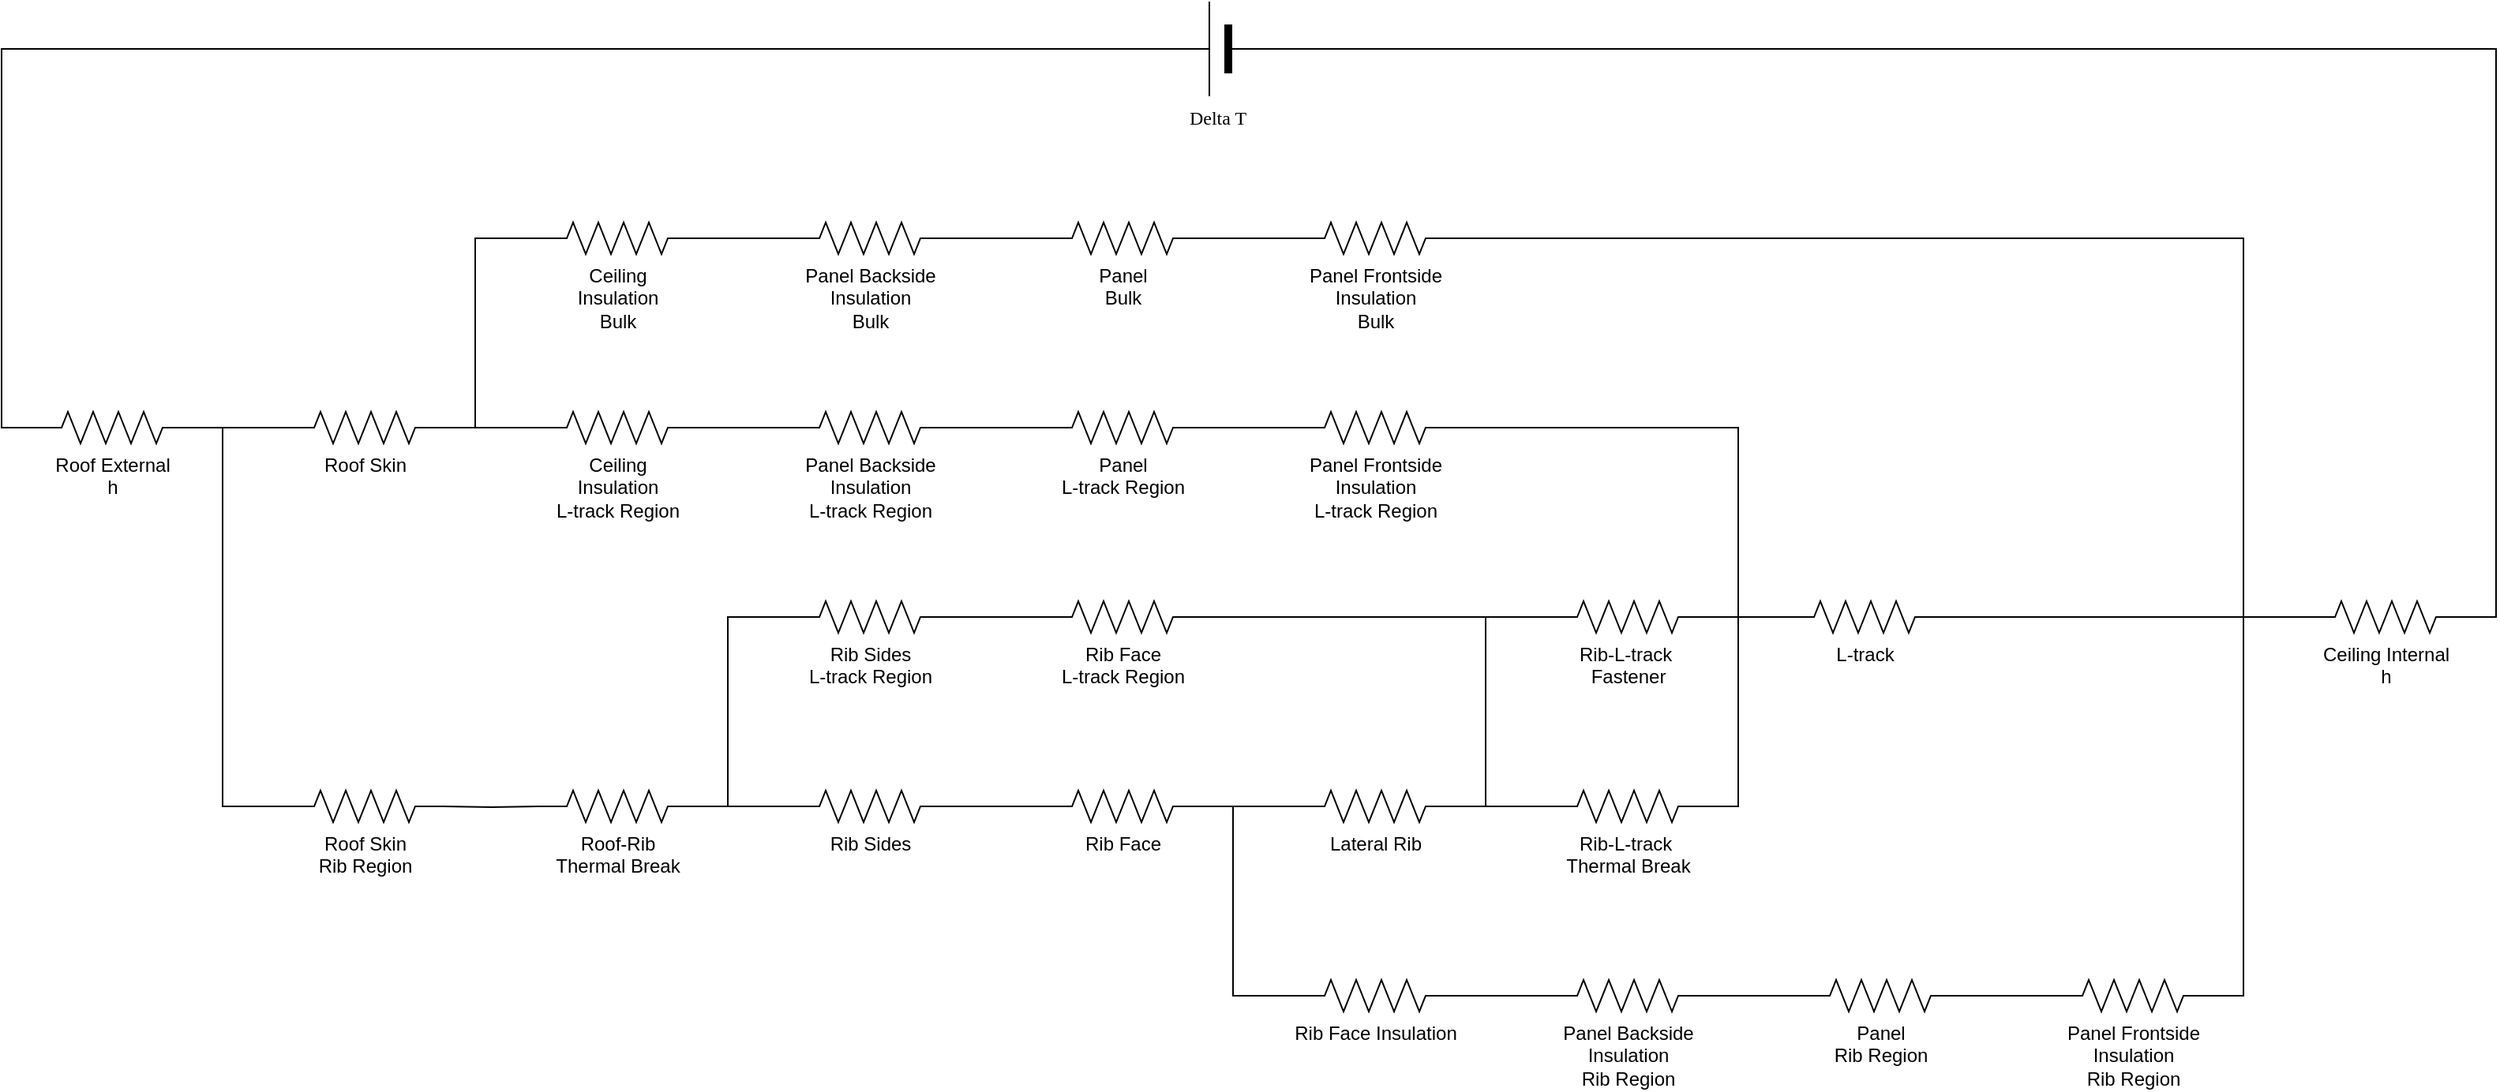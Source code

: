 <mxfile version="13.7.9" type="device"><diagram name="Page-1" id="7e0a89b8-554c-2b80-1dc8-d5c74ca68de4"><mxGraphModel dx="2206" dy="1788" grid="1" gridSize="10" guides="1" tooltips="1" connect="1" arrows="1" fold="1" page="1" pageScale="1" pageWidth="1100" pageHeight="850" background="#ffffff" math="1" shadow="0"><root><mxCell id="0"/><mxCell id="1" parent="0"/><mxCell id="11H4GEUUZ_YDvVWYfFWw-13" style="edgeStyle=orthogonalEdgeStyle;rounded=0;orthogonalLoop=1;jettySize=auto;html=1;exitX=1;exitY=0.5;exitDx=0;exitDy=0;exitPerimeter=0;entryX=0;entryY=0.5;entryDx=0;entryDy=0;entryPerimeter=0;endArrow=none;endFill=0;" parent="1" source="1cb643a89b7d889d-7" target="11H4GEUUZ_YDvVWYfFWw-5" edge="1"><mxGeometry relative="1" as="geometry"/></mxCell><mxCell id="1cb643a89b7d889d-7" value="Delta T" style="verticalLabelPosition=bottom;shadow=0;dashed=0;align=center;fillColor=#000000;html=1;verticalAlign=top;strokeWidth=1;shape=mxgraph.electrical.miscellaneous.monocell_battery;rounded=1;comic=0;labelBackgroundColor=none;fontFamily=Verdana;fontSize=12;flipH=1;rotation=0;" parent="1" vertex="1"><mxGeometry x="580" y="-150" width="100" height="60" as="geometry"/></mxCell><mxCell id="XWPMpLtZKs2TKqJfHDc6-51" style="edgeStyle=orthogonalEdgeStyle;rounded=0;orthogonalLoop=1;jettySize=auto;html=1;exitX=1;exitY=0.5;exitDx=0;exitDy=0;exitPerimeter=0;entryX=0;entryY=0.5;entryDx=0;entryDy=0;entryPerimeter=0;endArrow=none;endFill=0;" parent="1" source="XWPMpLtZKs2TKqJfHDc6-4" target="XWPMpLtZKs2TKqJfHDc6-12" edge="1"><mxGeometry relative="1" as="geometry"/></mxCell><mxCell id="XWPMpLtZKs2TKqJfHDc6-4" value="Ceiling&lt;br&gt;Insulation&lt;br&gt;Bulk" style="pointerEvents=1;verticalLabelPosition=bottom;shadow=0;dashed=0;align=center;html=1;verticalAlign=top;shape=mxgraph.electrical.resistors.resistor_2;rotation=0;" parent="1" vertex="1"><mxGeometry x="200" y="-10" width="100" height="20" as="geometry"/></mxCell><mxCell id="XWPMpLtZKs2TKqJfHDc6-40" style="edgeStyle=orthogonalEdgeStyle;rounded=0;orthogonalLoop=1;jettySize=auto;html=1;exitX=1;exitY=0.5;exitDx=0;exitDy=0;exitPerimeter=0;entryX=0;entryY=0.5;entryDx=0;entryDy=0;entryPerimeter=0;endArrow=none;endFill=0;" parent="1" source="XWPMpLtZKs2TKqJfHDc6-5" target="XWPMpLtZKs2TKqJfHDc6-38" edge="1"><mxGeometry relative="1" as="geometry"><Array as="points"><mxPoint x="320" y="360"/><mxPoint x="320" y="240"/></Array></mxGeometry></mxCell><mxCell id="XWPMpLtZKs2TKqJfHDc6-55" style="edgeStyle=orthogonalEdgeStyle;rounded=0;orthogonalLoop=1;jettySize=auto;html=1;exitX=1;exitY=0.5;exitDx=0;exitDy=0;exitPerimeter=0;entryX=0;entryY=0.5;entryDx=0;entryDy=0;entryPerimeter=0;endArrow=none;endFill=0;" parent="1" source="XWPMpLtZKs2TKqJfHDc6-5" target="XWPMpLtZKs2TKqJfHDc6-6" edge="1"><mxGeometry relative="1" as="geometry"/></mxCell><mxCell id="XWPMpLtZKs2TKqJfHDc6-5" value="Roof-Rib &lt;br&gt;Thermal Break" style="pointerEvents=1;verticalLabelPosition=bottom;shadow=0;dashed=0;align=center;html=1;verticalAlign=top;shape=mxgraph.electrical.resistors.resistor_2;rotation=0;" parent="1" vertex="1"><mxGeometry x="200" y="350" width="100" height="20" as="geometry"/></mxCell><mxCell id="XWPMpLtZKs2TKqJfHDc6-56" style="edgeStyle=orthogonalEdgeStyle;rounded=0;orthogonalLoop=1;jettySize=auto;html=1;exitX=1;exitY=0.5;exitDx=0;exitDy=0;exitPerimeter=0;entryX=0;entryY=0.5;entryDx=0;entryDy=0;entryPerimeter=0;endArrow=none;endFill=0;" parent="1" source="XWPMpLtZKs2TKqJfHDc6-6" target="XWPMpLtZKs2TKqJfHDc6-7" edge="1"><mxGeometry relative="1" as="geometry"/></mxCell><mxCell id="XWPMpLtZKs2TKqJfHDc6-6" value="Rib Sides" style="pointerEvents=1;verticalLabelPosition=bottom;shadow=0;dashed=0;align=center;html=1;verticalAlign=top;shape=mxgraph.electrical.resistors.resistor_2;rotation=0;" parent="1" vertex="1"><mxGeometry x="360" y="350" width="100" height="20" as="geometry"/></mxCell><mxCell id="XWPMpLtZKs2TKqJfHDc6-29" style="edgeStyle=orthogonalEdgeStyle;rounded=0;orthogonalLoop=1;jettySize=auto;html=1;exitX=1;exitY=0.5;exitDx=0;exitDy=0;exitPerimeter=0;entryX=0;entryY=0.5;entryDx=0;entryDy=0;entryPerimeter=0;endArrow=none;endFill=0;" parent="1" source="XWPMpLtZKs2TKqJfHDc6-7" target="XWPMpLtZKs2TKqJfHDc6-24" edge="1"><mxGeometry relative="1" as="geometry"/></mxCell><mxCell id="XWPMpLtZKs2TKqJfHDc6-30" style="edgeStyle=orthogonalEdgeStyle;rounded=0;orthogonalLoop=1;jettySize=auto;html=1;exitX=1;exitY=0.5;exitDx=0;exitDy=0;exitPerimeter=0;entryX=0;entryY=0.5;entryDx=0;entryDy=0;entryPerimeter=0;endArrow=none;endFill=0;" parent="1" source="XWPMpLtZKs2TKqJfHDc6-7" target="XWPMpLtZKs2TKqJfHDc6-8" edge="1"><mxGeometry relative="1" as="geometry"><Array as="points"><mxPoint x="640" y="360"/><mxPoint x="640" y="480"/></Array></mxGeometry></mxCell><mxCell id="XWPMpLtZKs2TKqJfHDc6-7" value="Rib Face" style="pointerEvents=1;verticalLabelPosition=bottom;shadow=0;dashed=0;align=center;html=1;verticalAlign=top;shape=mxgraph.electrical.resistors.resistor_2;rotation=0;" parent="1" vertex="1"><mxGeometry x="520" y="350" width="100" height="20" as="geometry"/></mxCell><mxCell id="XWPMpLtZKs2TKqJfHDc6-28" style="edgeStyle=orthogonalEdgeStyle;rounded=0;orthogonalLoop=1;jettySize=auto;html=1;exitX=1;exitY=0.5;exitDx=0;exitDy=0;exitPerimeter=0;entryX=0;entryY=0.5;entryDx=0;entryDy=0;entryPerimeter=0;endArrow=none;endFill=0;" parent="1" source="XWPMpLtZKs2TKqJfHDc6-8" target="XWPMpLtZKs2TKqJfHDc6-21" edge="1"><mxGeometry relative="1" as="geometry"><Array as="points"><mxPoint x="790" y="480"/><mxPoint x="790" y="480"/></Array></mxGeometry></mxCell><mxCell id="XWPMpLtZKs2TKqJfHDc6-8" value="Rib Face Insulation" style="pointerEvents=1;verticalLabelPosition=bottom;shadow=0;dashed=0;align=center;html=1;verticalAlign=top;shape=mxgraph.electrical.resistors.resistor_2;rotation=0;" parent="1" vertex="1"><mxGeometry x="680" y="470" width="100" height="20" as="geometry"/></mxCell><mxCell id="XWPMpLtZKs2TKqJfHDc6-25" style="edgeStyle=orthogonalEdgeStyle;rounded=0;orthogonalLoop=1;jettySize=auto;html=1;exitX=1;exitY=0.5;exitDx=0;exitDy=0;exitPerimeter=0;entryX=0;entryY=0.5;entryDx=0;entryDy=0;entryPerimeter=0;endArrow=none;endFill=0;" parent="1" source="XWPMpLtZKs2TKqJfHDc6-9" target="XWPMpLtZKs2TKqJfHDc6-11" edge="1"><mxGeometry relative="1" as="geometry"><Array as="points"><mxPoint x="960" y="360"/><mxPoint x="960" y="240"/></Array></mxGeometry></mxCell><mxCell id="XWPMpLtZKs2TKqJfHDc6-9" value="Rib-L-track&amp;nbsp;&lt;br&gt;Thermal Break" style="pointerEvents=1;verticalLabelPosition=bottom;shadow=0;dashed=0;align=center;html=1;verticalAlign=top;shape=mxgraph.electrical.resistors.resistor_2;rotation=0;" parent="1" vertex="1"><mxGeometry x="840" y="350" width="100" height="20" as="geometry"/></mxCell><mxCell id="XWPMpLtZKs2TKqJfHDc6-35" style="edgeStyle=orthogonalEdgeStyle;rounded=0;orthogonalLoop=1;jettySize=auto;html=1;exitX=1;exitY=0.5;exitDx=0;exitDy=0;exitPerimeter=0;entryX=0;entryY=0.5;entryDx=0;entryDy=0;entryPerimeter=0;endArrow=none;endFill=0;" parent="1" source="XWPMpLtZKs2TKqJfHDc6-10" target="XWPMpLtZKs2TKqJfHDc6-11" edge="1"><mxGeometry relative="1" as="geometry"/></mxCell><mxCell id="XWPMpLtZKs2TKqJfHDc6-10" value="Rib-L-track&amp;nbsp;&lt;br&gt;Fastener" style="pointerEvents=1;verticalLabelPosition=bottom;shadow=0;dashed=0;align=center;html=1;verticalAlign=top;shape=mxgraph.electrical.resistors.resistor_2;rotation=0;" parent="1" vertex="1"><mxGeometry x="840" y="230" width="100" height="20" as="geometry"/></mxCell><mxCell id="11H4GEUUZ_YDvVWYfFWw-9" style="edgeStyle=orthogonalEdgeStyle;rounded=0;orthogonalLoop=1;jettySize=auto;html=1;exitX=1;exitY=0.5;exitDx=0;exitDy=0;exitPerimeter=0;entryX=0;entryY=0.5;entryDx=0;entryDy=0;entryPerimeter=0;endArrow=none;endFill=0;" parent="1" source="XWPMpLtZKs2TKqJfHDc6-11" target="11H4GEUUZ_YDvVWYfFWw-8" edge="1"><mxGeometry relative="1" as="geometry"/></mxCell><mxCell id="XWPMpLtZKs2TKqJfHDc6-11" value="L-track" style="pointerEvents=1;verticalLabelPosition=bottom;shadow=0;dashed=0;align=center;html=1;verticalAlign=top;shape=mxgraph.electrical.resistors.resistor_2;rotation=0;" parent="1" vertex="1"><mxGeometry x="990" y="230" width="100" height="20" as="geometry"/></mxCell><mxCell id="XWPMpLtZKs2TKqJfHDc6-52" style="edgeStyle=orthogonalEdgeStyle;rounded=0;orthogonalLoop=1;jettySize=auto;html=1;exitX=1;exitY=0.5;exitDx=0;exitDy=0;exitPerimeter=0;entryX=0;entryY=0.5;entryDx=0;entryDy=0;entryPerimeter=0;endArrow=none;endFill=0;" parent="1" source="XWPMpLtZKs2TKqJfHDc6-12" target="XWPMpLtZKs2TKqJfHDc6-13" edge="1"><mxGeometry relative="1" as="geometry"/></mxCell><mxCell id="XWPMpLtZKs2TKqJfHDc6-12" value="Panel Backside&lt;br&gt;Insulation&lt;br&gt;Bulk" style="pointerEvents=1;verticalLabelPosition=bottom;shadow=0;dashed=0;align=center;html=1;verticalAlign=top;shape=mxgraph.electrical.resistors.resistor_2;rotation=0;" parent="1" vertex="1"><mxGeometry x="360" y="-10" width="100" height="20" as="geometry"/></mxCell><mxCell id="XWPMpLtZKs2TKqJfHDc6-53" style="edgeStyle=orthogonalEdgeStyle;rounded=0;orthogonalLoop=1;jettySize=auto;html=1;exitX=1;exitY=0.5;exitDx=0;exitDy=0;exitPerimeter=0;entryX=0;entryY=0.5;entryDx=0;entryDy=0;entryPerimeter=0;endArrow=none;endFill=0;" parent="1" source="XWPMpLtZKs2TKqJfHDc6-13" target="XWPMpLtZKs2TKqJfHDc6-14" edge="1"><mxGeometry relative="1" as="geometry"/></mxCell><mxCell id="XWPMpLtZKs2TKqJfHDc6-13" value="Panel&lt;br&gt;Bulk" style="pointerEvents=1;verticalLabelPosition=bottom;shadow=0;dashed=0;align=center;html=1;verticalAlign=top;shape=mxgraph.electrical.resistors.resistor_2;rotation=0;" parent="1" vertex="1"><mxGeometry x="520" y="-10" width="100" height="20" as="geometry"/></mxCell><mxCell id="11H4GEUUZ_YDvVWYfFWw-11" style="edgeStyle=orthogonalEdgeStyle;rounded=0;orthogonalLoop=1;jettySize=auto;html=1;exitX=1;exitY=0.5;exitDx=0;exitDy=0;exitPerimeter=0;entryX=0;entryY=0.5;entryDx=0;entryDy=0;entryPerimeter=0;endArrow=none;endFill=0;" parent="1" source="XWPMpLtZKs2TKqJfHDc6-14" target="11H4GEUUZ_YDvVWYfFWw-8" edge="1"><mxGeometry relative="1" as="geometry"><Array as="points"><mxPoint x="1280"/><mxPoint x="1280" y="240"/></Array></mxGeometry></mxCell><mxCell id="XWPMpLtZKs2TKqJfHDc6-14" value="Panel Frontside&lt;br&gt;Insulation&lt;br&gt;Bulk" style="pointerEvents=1;verticalLabelPosition=bottom;shadow=0;dashed=0;align=center;html=1;verticalAlign=top;shape=mxgraph.electrical.resistors.resistor_2;rotation=0;" parent="1" vertex="1"><mxGeometry x="680" y="-10" width="100" height="20" as="geometry"/></mxCell><mxCell id="XWPMpLtZKs2TKqJfHDc6-48" style="edgeStyle=orthogonalEdgeStyle;rounded=0;orthogonalLoop=1;jettySize=auto;html=1;exitX=1;exitY=0.5;exitDx=0;exitDy=0;exitPerimeter=0;entryX=0;entryY=0.5;entryDx=0;entryDy=0;entryPerimeter=0;endArrow=none;endFill=0;" parent="1" source="XWPMpLtZKs2TKqJfHDc6-17" target="XWPMpLtZKs2TKqJfHDc6-18" edge="1"><mxGeometry relative="1" as="geometry"/></mxCell><mxCell id="XWPMpLtZKs2TKqJfHDc6-17" value="Panel Backside&lt;br&gt;Insulation&lt;br&gt;L-track Region" style="pointerEvents=1;verticalLabelPosition=bottom;shadow=0;dashed=0;align=center;html=1;verticalAlign=top;shape=mxgraph.electrical.resistors.resistor_2;rotation=0;" parent="1" vertex="1"><mxGeometry x="360" y="110" width="100" height="20" as="geometry"/></mxCell><mxCell id="XWPMpLtZKs2TKqJfHDc6-54" style="edgeStyle=orthogonalEdgeStyle;rounded=0;orthogonalLoop=1;jettySize=auto;html=1;exitX=1;exitY=0.5;exitDx=0;exitDy=0;exitPerimeter=0;entryX=0;entryY=0.5;entryDx=0;entryDy=0;entryPerimeter=0;endArrow=none;endFill=0;" parent="1" source="XWPMpLtZKs2TKqJfHDc6-18" target="XWPMpLtZKs2TKqJfHDc6-19" edge="1"><mxGeometry relative="1" as="geometry"/></mxCell><mxCell id="XWPMpLtZKs2TKqJfHDc6-18" value="Panel&lt;br&gt;L-track Region" style="pointerEvents=1;verticalLabelPosition=bottom;shadow=0;dashed=0;align=center;html=1;verticalAlign=top;shape=mxgraph.electrical.resistors.resistor_2;rotation=0;" parent="1" vertex="1"><mxGeometry x="520" y="110" width="100" height="20" as="geometry"/></mxCell><mxCell id="XWPMpLtZKs2TKqJfHDc6-36" style="edgeStyle=orthogonalEdgeStyle;rounded=0;orthogonalLoop=1;jettySize=auto;html=1;exitX=1;exitY=0.5;exitDx=0;exitDy=0;exitPerimeter=0;entryX=0;entryY=0.5;entryDx=0;entryDy=0;entryPerimeter=0;endArrow=none;endFill=0;" parent="1" source="XWPMpLtZKs2TKqJfHDc6-19" target="XWPMpLtZKs2TKqJfHDc6-11" edge="1"><mxGeometry relative="1" as="geometry"><Array as="points"><mxPoint x="960" y="120"/><mxPoint x="960" y="240"/></Array></mxGeometry></mxCell><mxCell id="XWPMpLtZKs2TKqJfHDc6-19" value="Panel Frontside&lt;br&gt;Insulation&lt;br&gt;L-track Region" style="pointerEvents=1;verticalLabelPosition=bottom;shadow=0;dashed=0;align=center;html=1;verticalAlign=top;shape=mxgraph.electrical.resistors.resistor_2;rotation=0;" parent="1" vertex="1"><mxGeometry x="680" y="110" width="100" height="20" as="geometry"/></mxCell><mxCell id="XWPMpLtZKs2TKqJfHDc6-47" style="edgeStyle=orthogonalEdgeStyle;rounded=0;orthogonalLoop=1;jettySize=auto;html=1;exitX=1;exitY=0.5;exitDx=0;exitDy=0;exitPerimeter=0;entryX=0;entryY=0.5;entryDx=0;entryDy=0;entryPerimeter=0;endArrow=none;endFill=0;" parent="1" source="XWPMpLtZKs2TKqJfHDc6-20" target="XWPMpLtZKs2TKqJfHDc6-17" edge="1"><mxGeometry relative="1" as="geometry"/></mxCell><mxCell id="XWPMpLtZKs2TKqJfHDc6-20" value="Ceiling&lt;br&gt;Insulation&lt;br&gt;L-track Region" style="pointerEvents=1;verticalLabelPosition=bottom;shadow=0;dashed=0;align=center;html=1;verticalAlign=top;shape=mxgraph.electrical.resistors.resistor_2;rotation=0;" parent="1" vertex="1"><mxGeometry x="200" y="110" width="100" height="20" as="geometry"/></mxCell><mxCell id="XWPMpLtZKs2TKqJfHDc6-33" style="edgeStyle=orthogonalEdgeStyle;rounded=0;orthogonalLoop=1;jettySize=auto;html=1;exitX=1;exitY=0.5;exitDx=0;exitDy=0;exitPerimeter=0;entryX=0;entryY=0.5;entryDx=0;entryDy=0;entryPerimeter=0;endArrow=none;endFill=0;" parent="1" source="XWPMpLtZKs2TKqJfHDc6-21" target="XWPMpLtZKs2TKqJfHDc6-22" edge="1"><mxGeometry relative="1" as="geometry"/></mxCell><mxCell id="XWPMpLtZKs2TKqJfHDc6-21" value="Panel Backside&lt;br&gt;Insulation&lt;br&gt;Rib Region" style="pointerEvents=1;verticalLabelPosition=bottom;shadow=0;dashed=0;align=center;html=1;verticalAlign=top;shape=mxgraph.electrical.resistors.resistor_2;rotation=0;" parent="1" vertex="1"><mxGeometry x="840" y="470" width="100" height="20" as="geometry"/></mxCell><mxCell id="XWPMpLtZKs2TKqJfHDc6-34" style="edgeStyle=orthogonalEdgeStyle;rounded=0;orthogonalLoop=1;jettySize=auto;html=1;exitX=1;exitY=0.5;exitDx=0;exitDy=0;exitPerimeter=0;entryX=0;entryY=0.5;entryDx=0;entryDy=0;entryPerimeter=0;endArrow=none;endFill=0;" parent="1" source="XWPMpLtZKs2TKqJfHDc6-22" target="XWPMpLtZKs2TKqJfHDc6-23" edge="1"><mxGeometry relative="1" as="geometry"/></mxCell><mxCell id="XWPMpLtZKs2TKqJfHDc6-22" value="Panel&lt;br&gt;Rib Region" style="pointerEvents=1;verticalLabelPosition=bottom;shadow=0;dashed=0;align=center;html=1;verticalAlign=top;shape=mxgraph.electrical.resistors.resistor_2;rotation=0;" parent="1" vertex="1"><mxGeometry x="1000" y="470" width="100" height="20" as="geometry"/></mxCell><mxCell id="11H4GEUUZ_YDvVWYfFWw-10" style="edgeStyle=orthogonalEdgeStyle;rounded=0;orthogonalLoop=1;jettySize=auto;html=1;exitX=1;exitY=0.5;exitDx=0;exitDy=0;exitPerimeter=0;entryX=0;entryY=0.5;entryDx=0;entryDy=0;entryPerimeter=0;endArrow=none;endFill=0;" parent="1" source="XWPMpLtZKs2TKqJfHDc6-23" target="11H4GEUUZ_YDvVWYfFWw-8" edge="1"><mxGeometry relative="1" as="geometry"><Array as="points"><mxPoint x="1280" y="480"/><mxPoint x="1280" y="240"/></Array></mxGeometry></mxCell><mxCell id="XWPMpLtZKs2TKqJfHDc6-23" value="Panel Frontside&lt;br&gt;Insulation&lt;br&gt;Rib Region" style="pointerEvents=1;verticalLabelPosition=bottom;shadow=0;dashed=0;align=center;html=1;verticalAlign=top;shape=mxgraph.electrical.resistors.resistor_2;rotation=0;" parent="1" vertex="1"><mxGeometry x="1160" y="470" width="100" height="20" as="geometry"/></mxCell><mxCell id="XWPMpLtZKs2TKqJfHDc6-31" style="edgeStyle=orthogonalEdgeStyle;rounded=0;orthogonalLoop=1;jettySize=auto;html=1;exitX=1;exitY=0.5;exitDx=0;exitDy=0;exitPerimeter=0;entryX=0;entryY=0.5;entryDx=0;entryDy=0;entryPerimeter=0;endArrow=none;endFill=0;" parent="1" source="XWPMpLtZKs2TKqJfHDc6-24" target="XWPMpLtZKs2TKqJfHDc6-9" edge="1"><mxGeometry relative="1" as="geometry"/></mxCell><mxCell id="XWPMpLtZKs2TKqJfHDc6-32" style="edgeStyle=orthogonalEdgeStyle;rounded=0;orthogonalLoop=1;jettySize=auto;html=1;exitX=1;exitY=0.5;exitDx=0;exitDy=0;exitPerimeter=0;entryX=0;entryY=0.5;entryDx=0;entryDy=0;entryPerimeter=0;endArrow=none;endFill=0;" parent="1" source="XWPMpLtZKs2TKqJfHDc6-24" target="XWPMpLtZKs2TKqJfHDc6-10" edge="1"><mxGeometry relative="1" as="geometry"><Array as="points"><mxPoint x="800" y="360"/><mxPoint x="800" y="240"/></Array></mxGeometry></mxCell><mxCell id="XWPMpLtZKs2TKqJfHDc6-24" value="Lateral Rib" style="pointerEvents=1;verticalLabelPosition=bottom;shadow=0;dashed=0;align=center;html=1;verticalAlign=top;shape=mxgraph.electrical.resistors.resistor_2;rotation=0;" parent="1" vertex="1"><mxGeometry x="680" y="350" width="100" height="20" as="geometry"/></mxCell><mxCell id="XWPMpLtZKs2TKqJfHDc6-41" style="edgeStyle=orthogonalEdgeStyle;rounded=0;orthogonalLoop=1;jettySize=auto;html=1;exitX=1;exitY=0.5;exitDx=0;exitDy=0;exitPerimeter=0;entryX=0;entryY=0.5;entryDx=0;entryDy=0;entryPerimeter=0;endArrow=none;endFill=0;" parent="1" source="XWPMpLtZKs2TKqJfHDc6-37" target="XWPMpLtZKs2TKqJfHDc6-10" edge="1"><mxGeometry relative="1" as="geometry"/></mxCell><mxCell id="XWPMpLtZKs2TKqJfHDc6-37" value="Rib Face&lt;br&gt;L-track Region" style="pointerEvents=1;verticalLabelPosition=bottom;shadow=0;dashed=0;align=center;html=1;verticalAlign=top;shape=mxgraph.electrical.resistors.resistor_2;rotation=0;" parent="1" vertex="1"><mxGeometry x="520" y="230" width="100" height="20" as="geometry"/></mxCell><mxCell id="XWPMpLtZKs2TKqJfHDc6-49" style="edgeStyle=orthogonalEdgeStyle;rounded=0;orthogonalLoop=1;jettySize=auto;html=1;exitX=1;exitY=0.5;exitDx=0;exitDy=0;exitPerimeter=0;entryX=0;entryY=0.5;entryDx=0;entryDy=0;entryPerimeter=0;endArrow=none;endFill=0;" parent="1" source="XWPMpLtZKs2TKqJfHDc6-38" target="XWPMpLtZKs2TKqJfHDc6-37" edge="1"><mxGeometry relative="1" as="geometry"/></mxCell><mxCell id="XWPMpLtZKs2TKqJfHDc6-38" value="Rib Sides&lt;br&gt;L-track Region" style="pointerEvents=1;verticalLabelPosition=bottom;shadow=0;dashed=0;align=center;html=1;verticalAlign=top;shape=mxgraph.electrical.resistors.resistor_2;rotation=0;" parent="1" vertex="1"><mxGeometry x="360" y="230" width="100" height="20" as="geometry"/></mxCell><mxCell id="XWPMpLtZKs2TKqJfHDc6-43" style="edgeStyle=orthogonalEdgeStyle;rounded=0;orthogonalLoop=1;jettySize=auto;html=1;exitX=1;exitY=0.5;exitDx=0;exitDy=0;exitPerimeter=0;entryX=0;entryY=0.5;entryDx=0;entryDy=0;entryPerimeter=0;endArrow=none;endFill=0;" parent="1" target="XWPMpLtZKs2TKqJfHDc6-5" edge="1"><mxGeometry relative="1" as="geometry"><mxPoint x="140" y="360" as="sourcePoint"/></mxGeometry></mxCell><mxCell id="XWPMpLtZKs2TKqJfHDc6-46" style="edgeStyle=orthogonalEdgeStyle;rounded=0;orthogonalLoop=1;jettySize=auto;html=1;entryX=0;entryY=0.5;entryDx=0;entryDy=0;entryPerimeter=0;endArrow=none;endFill=0;exitX=1;exitY=0.5;exitDx=0;exitDy=0;exitPerimeter=0;" parent="1" source="11H4GEUUZ_YDvVWYfFWw-2" target="XWPMpLtZKs2TKqJfHDc6-20" edge="1"><mxGeometry relative="1" as="geometry"><Array as="points"><mxPoint x="150" y="120"/><mxPoint x="150" y="120"/></Array><mxPoint x="120" y="270" as="sourcePoint"/></mxGeometry></mxCell><mxCell id="XWPMpLtZKs2TKqJfHDc6-50" style="edgeStyle=orthogonalEdgeStyle;rounded=0;orthogonalLoop=1;jettySize=auto;html=1;exitX=1;exitY=0.5;exitDx=0;exitDy=0;exitPerimeter=0;entryX=0;entryY=0.5;entryDx=0;entryDy=0;entryPerimeter=0;endArrow=none;endFill=0;" parent="1" source="11H4GEUUZ_YDvVWYfFWw-2" target="XWPMpLtZKs2TKqJfHDc6-4" edge="1"><mxGeometry relative="1" as="geometry"><Array as="points"><mxPoint x="160" y="120"/><mxPoint x="160"/></Array><mxPoint x="140" y="480" as="sourcePoint"/></mxGeometry></mxCell><mxCell id="11H4GEUUZ_YDvVWYfFWw-1" value="Roof Skin&lt;br&gt;Rib Region" style="pointerEvents=1;verticalLabelPosition=bottom;shadow=0;dashed=0;align=center;html=1;verticalAlign=top;shape=mxgraph.electrical.resistors.resistor_2;rotation=0;" parent="1" vertex="1"><mxGeometry x="40" y="350" width="100" height="20" as="geometry"/></mxCell><mxCell id="11H4GEUUZ_YDvVWYfFWw-2" value="Roof Skin" style="pointerEvents=1;verticalLabelPosition=bottom;shadow=0;dashed=0;align=center;html=1;verticalAlign=top;shape=mxgraph.electrical.resistors.resistor_2;rotation=0;" parent="1" vertex="1"><mxGeometry x="40" y="110" width="100" height="20" as="geometry"/></mxCell><mxCell id="11H4GEUUZ_YDvVWYfFWw-14" style="edgeStyle=orthogonalEdgeStyle;rounded=0;orthogonalLoop=1;jettySize=auto;html=1;exitX=1;exitY=0.5;exitDx=0;exitDy=0;exitPerimeter=0;entryX=0;entryY=0.5;entryDx=0;entryDy=0;entryPerimeter=0;endArrow=none;endFill=0;" parent="1" source="11H4GEUUZ_YDvVWYfFWw-5" target="11H4GEUUZ_YDvVWYfFWw-2" edge="1"><mxGeometry relative="1" as="geometry"/></mxCell><mxCell id="11H4GEUUZ_YDvVWYfFWw-15" style="edgeStyle=orthogonalEdgeStyle;rounded=0;orthogonalLoop=1;jettySize=auto;html=1;exitX=1;exitY=0.5;exitDx=0;exitDy=0;exitPerimeter=0;entryX=0;entryY=0.5;entryDx=0;entryDy=0;entryPerimeter=0;endArrow=none;endFill=0;" parent="1" source="11H4GEUUZ_YDvVWYfFWw-5" target="11H4GEUUZ_YDvVWYfFWw-1" edge="1"><mxGeometry relative="1" as="geometry"><Array as="points"><mxPoint y="120"/><mxPoint y="360"/></Array></mxGeometry></mxCell><mxCell id="11H4GEUUZ_YDvVWYfFWw-5" value="Roof External&lt;br&gt;h" style="pointerEvents=1;verticalLabelPosition=bottom;shadow=0;dashed=0;align=center;html=1;verticalAlign=top;shape=mxgraph.electrical.resistors.resistor_2;rotation=0;" parent="1" vertex="1"><mxGeometry x="-120" y="110" width="100" height="20" as="geometry"/></mxCell><mxCell id="11H4GEUUZ_YDvVWYfFWw-12" style="edgeStyle=orthogonalEdgeStyle;rounded=0;orthogonalLoop=1;jettySize=auto;html=1;exitX=1;exitY=0.5;exitDx=0;exitDy=0;exitPerimeter=0;entryX=0;entryY=0.5;entryDx=0;entryDy=0;entryPerimeter=0;endArrow=none;endFill=0;" parent="1" source="11H4GEUUZ_YDvVWYfFWw-8" target="1cb643a89b7d889d-7" edge="1"><mxGeometry relative="1" as="geometry"/></mxCell><mxCell id="11H4GEUUZ_YDvVWYfFWw-8" value="Ceiling Internal&lt;br&gt;h" style="pointerEvents=1;verticalLabelPosition=bottom;shadow=0;dashed=0;align=center;html=1;verticalAlign=top;shape=mxgraph.electrical.resistors.resistor_2;rotation=0;" parent="1" vertex="1"><mxGeometry x="1320" y="230" width="100" height="20" as="geometry"/></mxCell></root></mxGraphModel></diagram></mxfile>